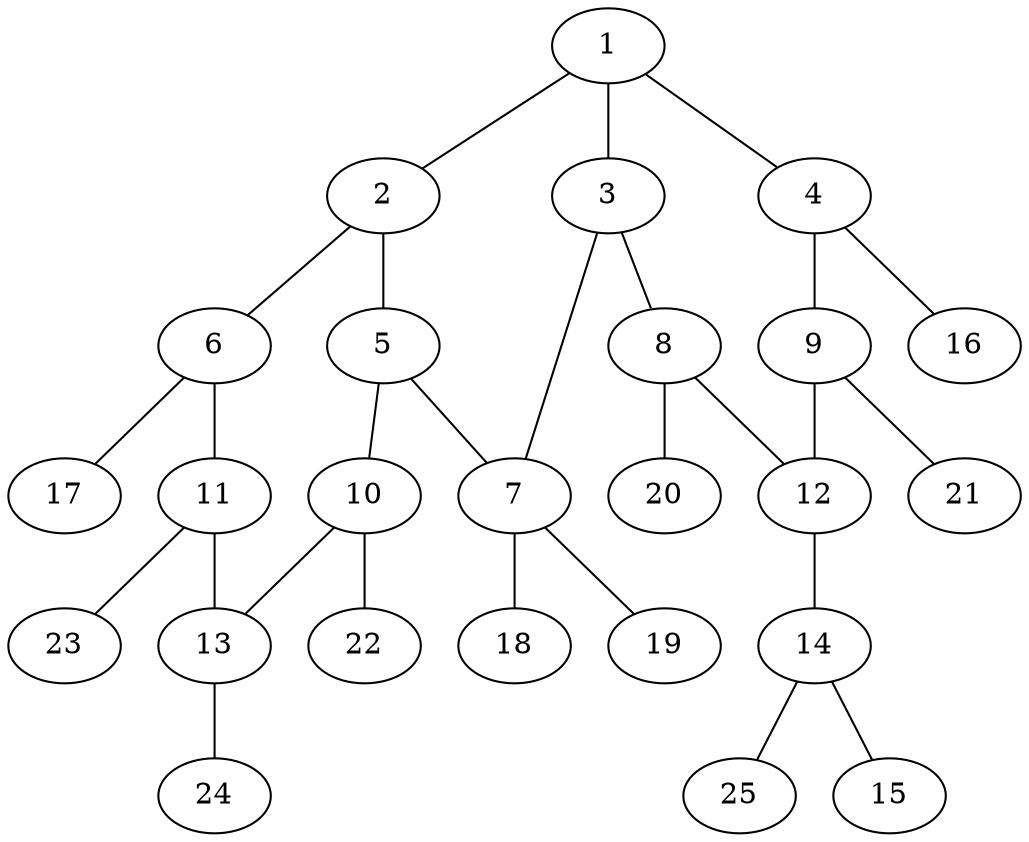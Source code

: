 graph molecule_932 {
	1	 [chem=C];
	2	 [chem=C];
	1 -- 2	 [valence=1];
	3	 [chem=C];
	1 -- 3	 [valence=2];
	4	 [chem=C];
	1 -- 4	 [valence=1];
	5	 [chem=C];
	2 -- 5	 [valence=2];
	6	 [chem=C];
	2 -- 6	 [valence=1];
	7	 [chem=C];
	3 -- 7	 [valence=1];
	8	 [chem=C];
	3 -- 8	 [valence=1];
	9	 [chem=C];
	4 -- 9	 [valence=2];
	16	 [chem=H];
	4 -- 16	 [valence=1];
	5 -- 7	 [valence=1];
	10	 [chem=C];
	5 -- 10	 [valence=1];
	11	 [chem=C];
	6 -- 11	 [valence=2];
	17	 [chem=H];
	6 -- 17	 [valence=1];
	18	 [chem=H];
	7 -- 18	 [valence=1];
	19	 [chem=H];
	7 -- 19	 [valence=1];
	12	 [chem=C];
	8 -- 12	 [valence=2];
	20	 [chem=H];
	8 -- 20	 [valence=1];
	9 -- 12	 [valence=1];
	21	 [chem=H];
	9 -- 21	 [valence=1];
	13	 [chem=C];
	10 -- 13	 [valence=2];
	22	 [chem=H];
	10 -- 22	 [valence=1];
	11 -- 13	 [valence=1];
	23	 [chem=H];
	11 -- 23	 [valence=1];
	14	 [chem=N];
	12 -- 14	 [valence=1];
	24	 [chem=H];
	13 -- 24	 [valence=1];
	15	 [chem=Cl];
	14 -- 15	 [valence=1];
	25	 [chem=H];
	14 -- 25	 [valence=1];
}
